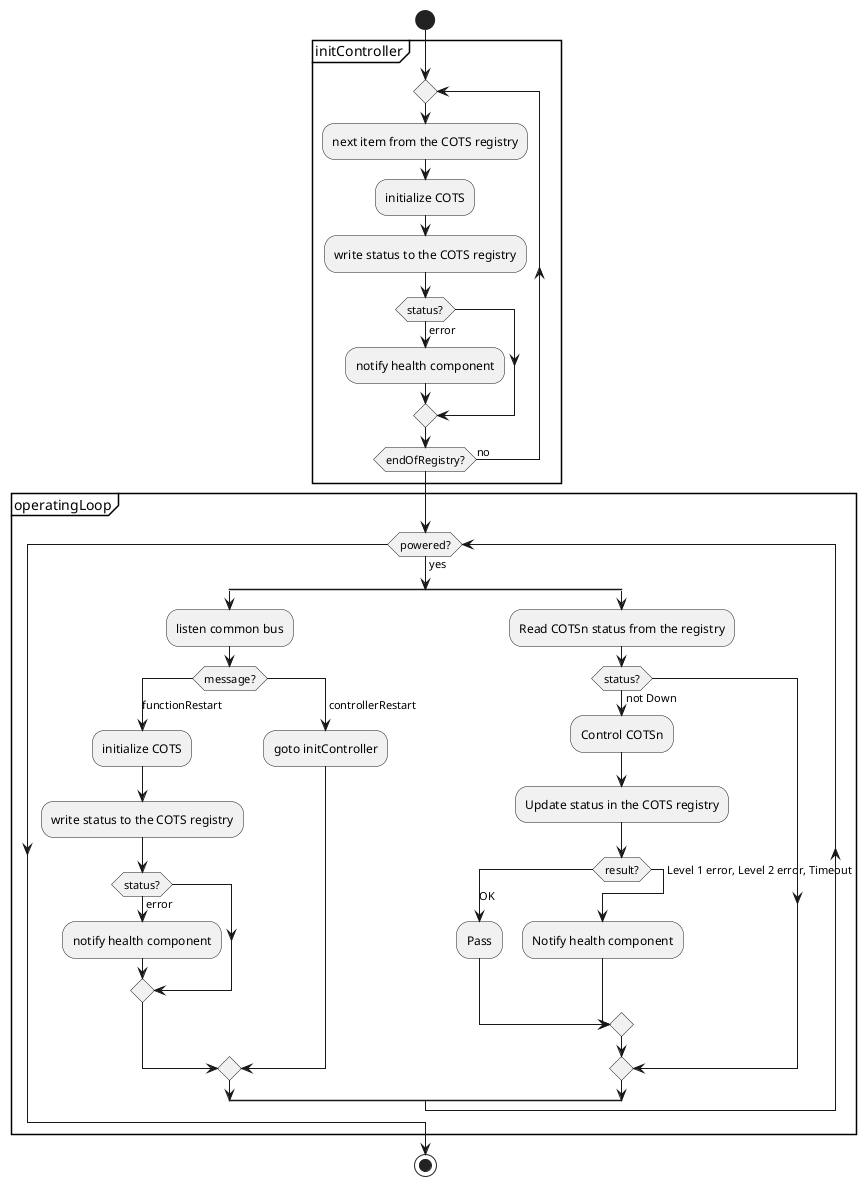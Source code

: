 @startuml
start

partition initController {
repeat
    :next item from the COTS registry;
    :initialize COTS;
    :write status to the COTS registry;
    if (status?) then (error)
        :notify health component;
    endif
repeat while (endOfRegistry?) is (no)
}

partition operatingLoop {

    while (powered?) is (yes)
        split
            :listen common bus;
            switch (message?)
            case (functionRestart)
                :initialize COTS;
                :write status to the COTS registry;
                if (status?) then (error)
                    :notify health component;
                endif
            case ( controllerRestart )
                :goto initController;
            endswitch
        split again
            :Read COTSn status from the registry;
            if (status?) then (not Down)
                :Control COTSn;
                :Update status in the COTS registry;
                switch (result?)
                case (OK)
                    :Pass;
                case (Level 1 error, Level 2 error, Timeout)
                    :Notify health component;
                endswitch
            endif
        end split
    endwhile

}
stop
@enduml
